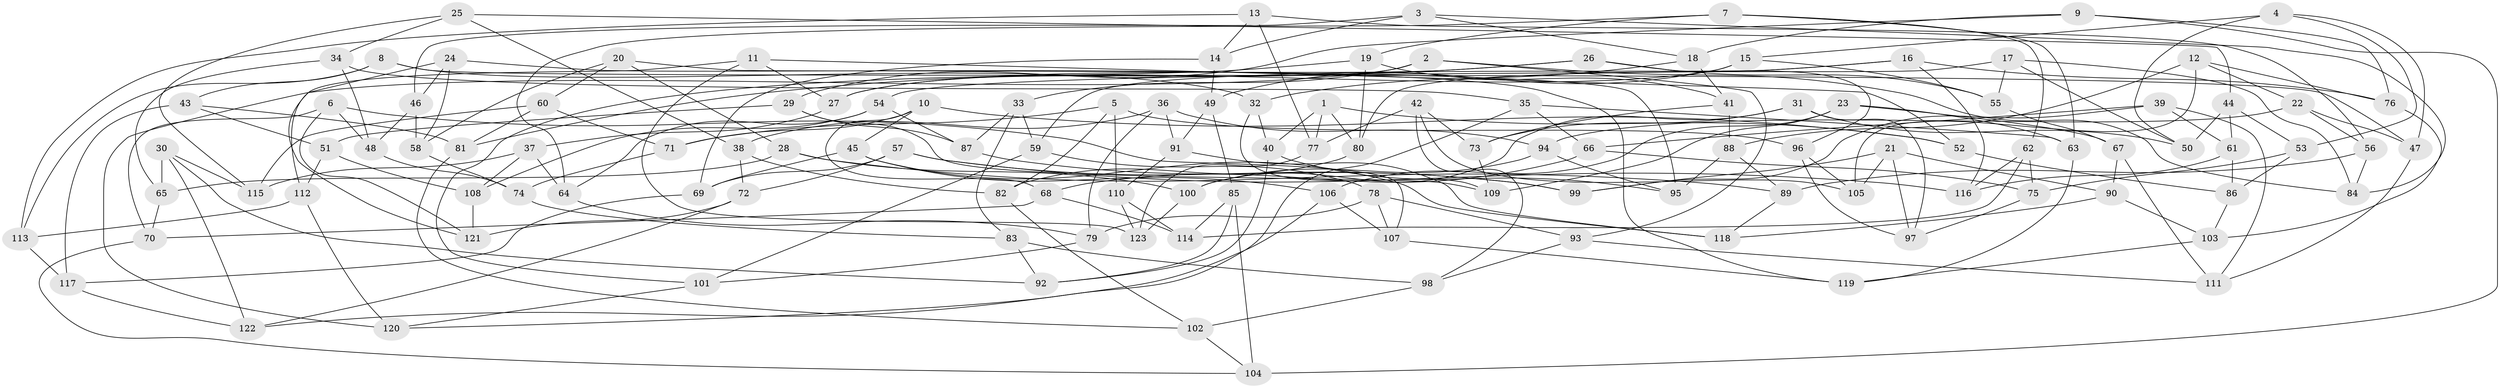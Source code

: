 // Generated by graph-tools (version 1.1) at 2025/26/03/09/25 03:26:54]
// undirected, 123 vertices, 246 edges
graph export_dot {
graph [start="1"]
  node [color=gray90,style=filled];
  1;
  2;
  3;
  4;
  5;
  6;
  7;
  8;
  9;
  10;
  11;
  12;
  13;
  14;
  15;
  16;
  17;
  18;
  19;
  20;
  21;
  22;
  23;
  24;
  25;
  26;
  27;
  28;
  29;
  30;
  31;
  32;
  33;
  34;
  35;
  36;
  37;
  38;
  39;
  40;
  41;
  42;
  43;
  44;
  45;
  46;
  47;
  48;
  49;
  50;
  51;
  52;
  53;
  54;
  55;
  56;
  57;
  58;
  59;
  60;
  61;
  62;
  63;
  64;
  65;
  66;
  67;
  68;
  69;
  70;
  71;
  72;
  73;
  74;
  75;
  76;
  77;
  78;
  79;
  80;
  81;
  82;
  83;
  84;
  85;
  86;
  87;
  88;
  89;
  90;
  91;
  92;
  93;
  94;
  95;
  96;
  97;
  98;
  99;
  100;
  101;
  102;
  103;
  104;
  105;
  106;
  107;
  108;
  109;
  110;
  111;
  112;
  113;
  114;
  115;
  116;
  117;
  118;
  119;
  120;
  121;
  122;
  123;
  1 -- 80;
  1 -- 52;
  1 -- 40;
  1 -- 77;
  2 -- 93;
  2 -- 120;
  2 -- 33;
  2 -- 84;
  3 -- 14;
  3 -- 46;
  3 -- 18;
  3 -- 84;
  4 -- 47;
  4 -- 15;
  4 -- 53;
  4 -- 50;
  5 -- 110;
  5 -- 96;
  5 -- 82;
  5 -- 71;
  6 -- 121;
  6 -- 48;
  6 -- 107;
  6 -- 70;
  7 -- 63;
  7 -- 62;
  7 -- 19;
  7 -- 64;
  8 -- 113;
  8 -- 47;
  8 -- 43;
  8 -- 32;
  9 -- 76;
  9 -- 29;
  9 -- 104;
  9 -- 18;
  10 -- 45;
  10 -- 71;
  10 -- 52;
  10 -- 68;
  11 -- 52;
  11 -- 123;
  11 -- 27;
  11 -- 112;
  12 -- 22;
  12 -- 105;
  12 -- 88;
  12 -- 76;
  13 -- 113;
  13 -- 14;
  13 -- 56;
  13 -- 77;
  14 -- 49;
  14 -- 69;
  15 -- 55;
  15 -- 49;
  15 -- 27;
  16 -- 54;
  16 -- 116;
  16 -- 59;
  16 -- 76;
  17 -- 80;
  17 -- 50;
  17 -- 84;
  17 -- 55;
  18 -- 41;
  18 -- 32;
  19 -- 101;
  19 -- 80;
  19 -- 41;
  20 -- 60;
  20 -- 28;
  20 -- 58;
  20 -- 95;
  21 -- 90;
  21 -- 105;
  21 -- 99;
  21 -- 97;
  22 -- 94;
  22 -- 47;
  22 -- 56;
  23 -- 67;
  23 -- 63;
  23 -- 106;
  23 -- 109;
  24 -- 46;
  24 -- 121;
  24 -- 119;
  24 -- 58;
  25 -- 38;
  25 -- 44;
  25 -- 115;
  25 -- 34;
  26 -- 96;
  26 -- 55;
  26 -- 81;
  26 -- 27;
  27 -- 37;
  28 -- 65;
  28 -- 89;
  28 -- 100;
  29 -- 51;
  29 -- 109;
  29 -- 87;
  30 -- 115;
  30 -- 92;
  30 -- 122;
  30 -- 65;
  31 -- 100;
  31 -- 97;
  31 -- 50;
  31 -- 73;
  32 -- 109;
  32 -- 40;
  33 -- 87;
  33 -- 59;
  33 -- 83;
  34 -- 48;
  34 -- 35;
  34 -- 65;
  35 -- 63;
  35 -- 66;
  35 -- 120;
  36 -- 94;
  36 -- 79;
  36 -- 38;
  36 -- 91;
  37 -- 115;
  37 -- 64;
  37 -- 108;
  38 -- 72;
  38 -- 82;
  39 -- 61;
  39 -- 99;
  39 -- 66;
  39 -- 111;
  40 -- 92;
  40 -- 95;
  41 -- 73;
  41 -- 88;
  42 -- 77;
  42 -- 98;
  42 -- 73;
  42 -- 105;
  43 -- 117;
  43 -- 51;
  43 -- 81;
  44 -- 53;
  44 -- 50;
  44 -- 61;
  45 -- 106;
  45 -- 69;
  45 -- 118;
  46 -- 48;
  46 -- 58;
  47 -- 111;
  48 -- 74;
  49 -- 85;
  49 -- 91;
  51 -- 112;
  51 -- 108;
  52 -- 86;
  53 -- 86;
  53 -- 75;
  54 -- 87;
  54 -- 64;
  54 -- 108;
  55 -- 67;
  56 -- 89;
  56 -- 84;
  57 -- 116;
  57 -- 72;
  57 -- 69;
  57 -- 99;
  58 -- 74;
  59 -- 101;
  59 -- 78;
  60 -- 71;
  60 -- 115;
  60 -- 81;
  61 -- 86;
  61 -- 116;
  62 -- 116;
  62 -- 75;
  62 -- 114;
  63 -- 119;
  64 -- 79;
  65 -- 70;
  66 -- 68;
  66 -- 75;
  67 -- 111;
  67 -- 90;
  68 -- 70;
  68 -- 114;
  69 -- 117;
  70 -- 104;
  71 -- 74;
  72 -- 122;
  72 -- 121;
  73 -- 109;
  74 -- 83;
  75 -- 97;
  76 -- 103;
  77 -- 123;
  78 -- 79;
  78 -- 93;
  78 -- 107;
  79 -- 101;
  80 -- 82;
  81 -- 102;
  82 -- 102;
  83 -- 98;
  83 -- 92;
  85 -- 114;
  85 -- 104;
  85 -- 92;
  86 -- 103;
  87 -- 99;
  88 -- 89;
  88 -- 95;
  89 -- 118;
  90 -- 118;
  90 -- 103;
  91 -- 118;
  91 -- 110;
  93 -- 98;
  93 -- 111;
  94 -- 100;
  94 -- 95;
  96 -- 105;
  96 -- 97;
  98 -- 102;
  100 -- 123;
  101 -- 120;
  102 -- 104;
  103 -- 119;
  106 -- 122;
  106 -- 107;
  107 -- 119;
  108 -- 121;
  110 -- 123;
  110 -- 114;
  112 -- 120;
  112 -- 113;
  113 -- 117;
  117 -- 122;
}
